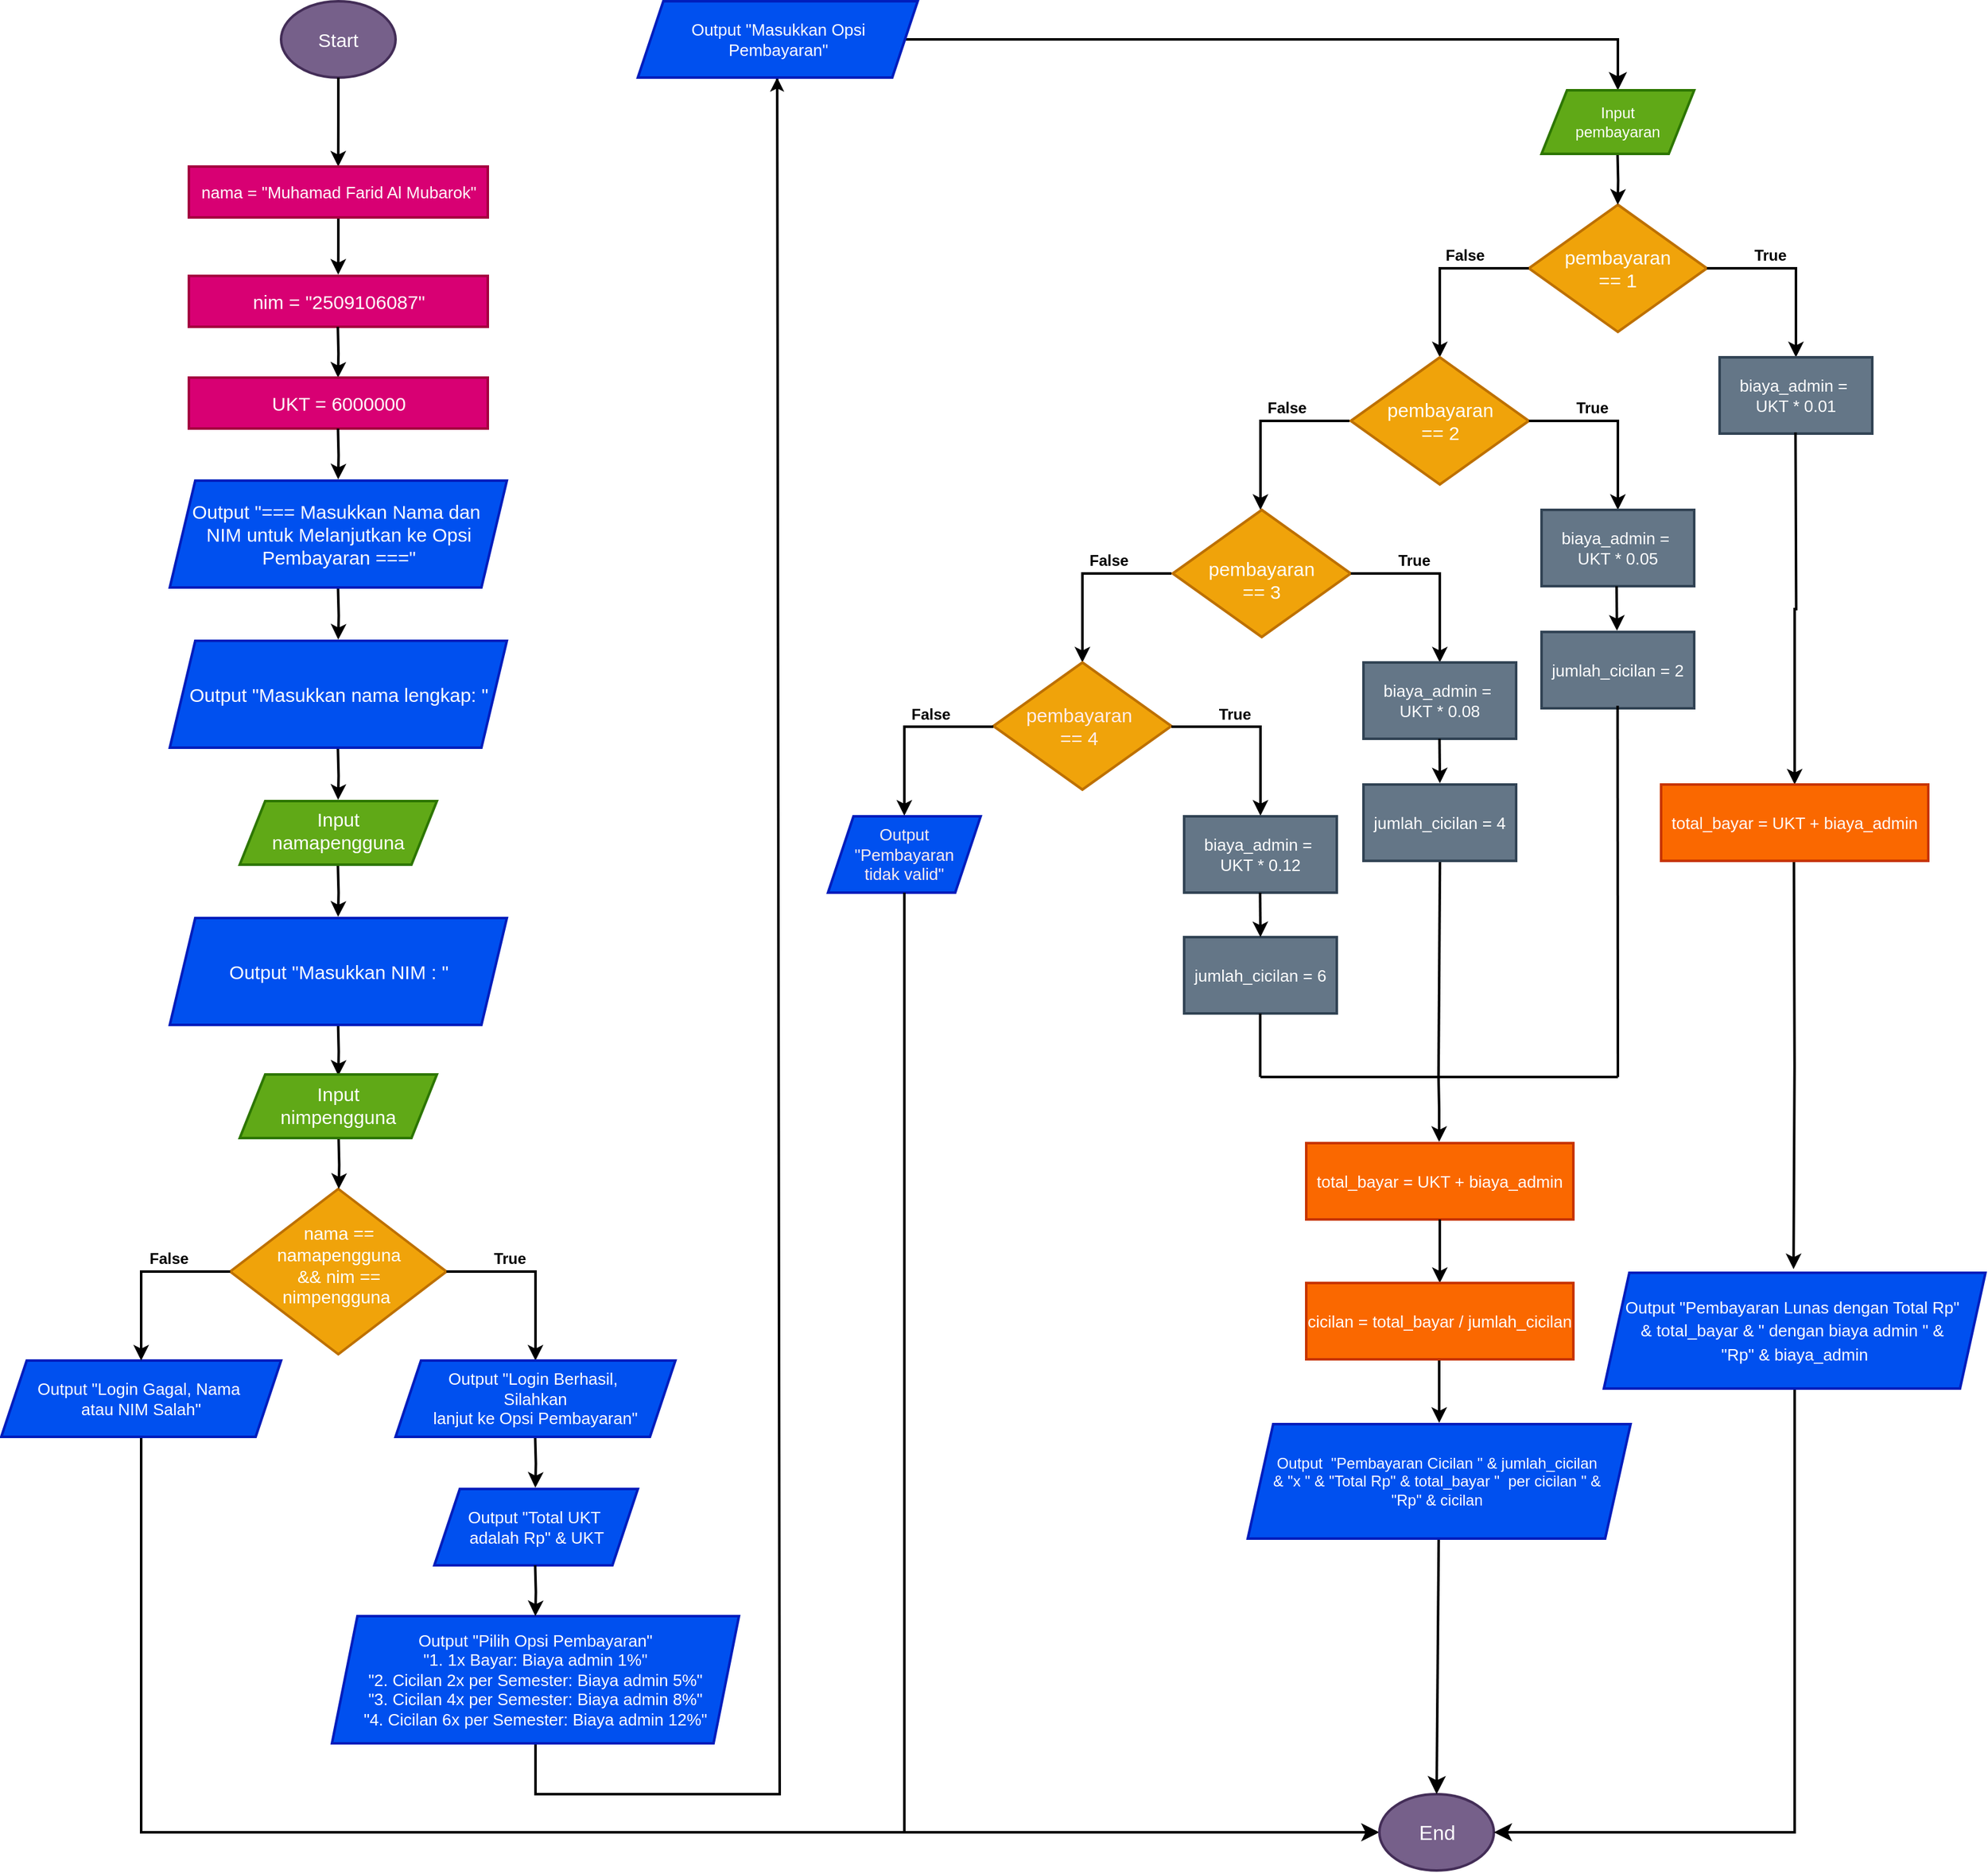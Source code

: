 <mxfile version="28.2.5" pages="2">
  <diagram name="Page-1" id="Ca5fE8_QbUdqb10VUNZf">
    <mxGraphModel grid="1" page="0" gridSize="10" guides="1" tooltips="1" connect="1" arrows="1" fold="1" pageScale="1" pageWidth="827" pageHeight="1169" background="none" math="0" shadow="0" adaptiveColors="none">
      <root>
        <mxCell id="0" />
        <mxCell id="1" parent="0" />
        <mxCell id="OBfs_CffEWqeZfZ4Vav5-57" style="edgeStyle=orthogonalEdgeStyle;rounded=0;orthogonalLoop=1;jettySize=auto;html=1;exitX=0.5;exitY=1;exitDx=0;exitDy=0;entryX=0.5;entryY=0;entryDx=0;entryDy=0;labelBackgroundColor=none;fontColor=default;strokeWidth=2;" edge="1" parent="1" source="OBfs_CffEWqeZfZ4Vav5-55">
          <mxGeometry relative="1" as="geometry">
            <mxPoint x="254.93" y="225" as="targetPoint" />
            <mxPoint x="254.76" y="185" as="sourcePoint" />
          </mxGeometry>
        </mxCell>
        <mxCell id="jKE_GK5_7GaiyFgLvRkx-19" style="edgeStyle=orthogonalEdgeStyle;rounded=0;orthogonalLoop=1;jettySize=auto;html=1;entryX=0.5;entryY=0;entryDx=0;entryDy=0;labelBackgroundColor=none;fontColor=default;exitX=0.5;exitY=1;exitDx=0;exitDy=0;strokeWidth=2;" edge="1" parent="1">
          <mxGeometry relative="1" as="geometry">
            <mxPoint x="1120.52" y="1128" as="targetPoint" />
            <mxPoint x="1120.52" y="1078" as="sourcePoint" />
          </mxGeometry>
        </mxCell>
        <mxCell id="jKE_GK5_7GaiyFgLvRkx-11" value="" style="endArrow=none;html=1;rounded=0;fontSize=12;startSize=8;endSize=8;curved=1;strokeWidth=2;entryX=0.501;entryY=1.01;entryDx=0;entryDy=0;entryPerimeter=0;" edge="1" parent="1" target="OBfs_CffEWqeZfZ4Vav5-83">
          <mxGeometry width="50" height="50" relative="1" as="geometry">
            <mxPoint x="1120" y="855" as="sourcePoint" />
            <mxPoint x="1121.78" y="682" as="targetPoint" />
          </mxGeometry>
        </mxCell>
        <mxCell id="_C4tM7qfE1jUCSNynVhO-1" value="&lt;font style=&quot;font-size: 15px;&quot;&gt;Start&lt;/font&gt;" style="ellipse;whiteSpace=wrap;html=1;labelBackgroundColor=none;fillColor=#76608a;fontColor=#ffffff;strokeColor=#432D57;strokeWidth=2;" vertex="1" parent="1">
          <mxGeometry x="210" y="10" width="90" height="60" as="geometry" />
        </mxCell>
        <mxCell id="_C4tM7qfE1jUCSNynVhO-4" value="&lt;span style=&quot;font-size: 15px;&quot;&gt;Output &quot;=== Masukkan Nama dan&amp;nbsp;&lt;/span&gt;&lt;div&gt;&lt;span style=&quot;font-size: 15px;&quot;&gt;NIM untuk Melanjutkan ke Opsi Pembayaran ===&quot;&lt;/span&gt;&lt;/div&gt;" style="shape=parallelogram;perimeter=parallelogramPerimeter;whiteSpace=wrap;html=1;fixedSize=1;labelBackgroundColor=none;fillColor=#0050ef;strokeColor=#001DBC;fontColor=#ffffff;strokeWidth=2;" vertex="1" parent="1">
          <mxGeometry x="122.5" y="387" width="265" height="84" as="geometry" />
        </mxCell>
        <mxCell id="cuy5_pnq8h-Tfg6UcDRQ-4" style="edgeStyle=orthogonalEdgeStyle;rounded=0;orthogonalLoop=1;jettySize=auto;html=1;exitX=0.5;exitY=1;exitDx=0;exitDy=0;entryX=0.5;entryY=0;entryDx=0;entryDy=0;labelBackgroundColor=none;fontColor=default;strokeWidth=2;" edge="1" parent="1">
          <mxGeometry relative="1" as="geometry">
            <mxPoint x="254.85" y="638" as="targetPoint" />
            <mxPoint x="254.68" y="598" as="sourcePoint" />
          </mxGeometry>
        </mxCell>
        <mxCell id="cuy5_pnq8h-Tfg6UcDRQ-7" value="" style="rhombus;whiteSpace=wrap;html=1;labelBackgroundColor=none;fillColor=#f0a30a;fontColor=#000000;strokeColor=#BD7000;strokeWidth=2;" vertex="1" parent="1">
          <mxGeometry x="170" y="944" width="170" height="130" as="geometry" />
        </mxCell>
        <mxCell id="cuy5_pnq8h-Tfg6UcDRQ-12" style="edgeStyle=orthogonalEdgeStyle;rounded=0;orthogonalLoop=1;jettySize=auto;html=1;exitX=0.5;exitY=1;exitDx=0;exitDy=0;entryX=0.5;entryY=0;entryDx=0;entryDy=0;labelBackgroundColor=none;fontColor=default;strokeWidth=2;" edge="1" parent="1">
          <mxGeometry relative="1" as="geometry">
            <mxPoint x="254.85" y="730" as="targetPoint" />
            <mxPoint x="254.68" y="690" as="sourcePoint" />
          </mxGeometry>
        </mxCell>
        <mxCell id="OBfs_CffEWqeZfZ4Vav5-70" style="edgeStyle=none;curved=0;rounded=0;orthogonalLoop=1;jettySize=auto;html=1;fontSize=12;startSize=8;endSize=8;strokeWidth=2;entryX=0;entryY=0.5;entryDx=0;entryDy=0;exitX=0.5;exitY=1;exitDx=0;exitDy=0;" edge="1" parent="1" source="cuy5_pnq8h-Tfg6UcDRQ-15" target="OBfs_CffEWqeZfZ4Vav5-11">
          <mxGeometry relative="1" as="geometry">
            <mxPoint x="1074.5" y="1688" as="targetPoint" />
            <Array as="points">
              <mxPoint x="100" y="1450" />
            </Array>
            <mxPoint x="100" y="1169" as="sourcePoint" />
          </mxGeometry>
        </mxCell>
        <mxCell id="cuy5_pnq8h-Tfg6UcDRQ-15" value="&lt;span style=&quot;font-size: 13px;&quot;&gt;Output &quot;Login Gagal, Nama&lt;/span&gt;&lt;span style=&quot;color: light-dark(rgb(255, 255, 255), rgb(18, 18, 18)); background-color: transparent; font-size: 13px;&quot;&gt;&amp;nbsp;&lt;/span&gt;&lt;div&gt;&lt;span style=&quot;background-color: transparent; color: light-dark(rgb(255, 255, 255), rgb(18, 18, 18)); font-size: 13px;&quot;&gt;atau&amp;nbsp;&lt;/span&gt;&lt;span style=&quot;background-color: transparent; color: light-dark(rgb(255, 255, 255), rgb(18, 18, 18)); font-size: 13px;&quot;&gt;NIM Salah&quot;&lt;/span&gt;&lt;/div&gt;" style="shape=parallelogram;perimeter=parallelogramPerimeter;whiteSpace=wrap;html=1;fixedSize=1;labelBackgroundColor=none;fillColor=#0050ef;fontColor=#ffffff;strokeColor=#001DBC;strokeWidth=2;" vertex="1" parent="1">
          <mxGeometry x="-10" y="1079" width="220" height="60" as="geometry" />
        </mxCell>
        <mxCell id="cuy5_pnq8h-Tfg6UcDRQ-17" value="&lt;font style=&quot;font-size: 13px; color: rgb(255, 255, 255);&quot;&gt;Output &quot;Login Berhasil&quot;&lt;/font&gt;" style="text;html=1;align=center;verticalAlign=middle;whiteSpace=wrap;rounded=0;labelBackgroundColor=none;strokeWidth=2;" vertex="1" parent="1">
          <mxGeometry x="360" y="1099" width="100" height="20" as="geometry" />
        </mxCell>
        <mxCell id="cuy5_pnq8h-Tfg6UcDRQ-22" style="edgeStyle=orthogonalEdgeStyle;rounded=0;orthogonalLoop=1;jettySize=auto;html=1;exitX=0.5;exitY=1;exitDx=0;exitDy=0;entryX=0.5;entryY=0;entryDx=0;entryDy=0;labelBackgroundColor=none;fontColor=default;strokeWidth=2;" edge="1" parent="1" target="cuy5_pnq8h-Tfg6UcDRQ-15">
          <mxGeometry relative="1" as="geometry">
            <mxPoint x="140.31" y="1069" as="targetPoint" />
            <mxPoint x="170.0" y="1009" as="sourcePoint" />
            <Array as="points">
              <mxPoint x="100" y="1009" />
            </Array>
          </mxGeometry>
        </mxCell>
        <mxCell id="cuy5_pnq8h-Tfg6UcDRQ-29" value="&lt;b&gt;False&lt;/b&gt;" style="text;html=1;align=center;verticalAlign=middle;whiteSpace=wrap;rounded=0;labelBackgroundColor=none;strokeWidth=2;" vertex="1" parent="1">
          <mxGeometry x="72" y="984" width="100" height="30" as="geometry" />
        </mxCell>
        <mxCell id="Ykqgt5wwsBkUKlZJBHcy-1" style="edgeStyle=orthogonalEdgeStyle;rounded=0;orthogonalLoop=1;jettySize=auto;html=1;exitX=0.5;exitY=1;exitDx=0;exitDy=0;entryX=0.5;entryY=0;entryDx=0;entryDy=0;labelBackgroundColor=none;fontColor=default;strokeWidth=2;" edge="1" parent="1">
          <mxGeometry relative="1" as="geometry">
            <mxPoint x="409.92" y="1179" as="targetPoint" />
            <mxPoint x="409.75" y="1139" as="sourcePoint" />
          </mxGeometry>
        </mxCell>
        <mxCell id="OBfs_CffEWqeZfZ4Vav5-75" value="" style="edgeStyle=none;curved=0;rounded=0;orthogonalLoop=1;jettySize=auto;html=1;fontSize=12;startSize=8;endSize=8;strokeWidth=2;exitX=0.5;exitY=1;exitDx=0;exitDy=0;entryX=0.5;entryY=0;entryDx=0;entryDy=0;" edge="1" parent="1" target="z-OrUKdbvdK4zeA6Fo0b-65">
          <mxGeometry x="-0.004" y="-29" relative="1" as="geometry">
            <mxPoint x="1350" y="-40" as="targetPoint" />
            <Array as="points">
              <mxPoint x="410" y="1420" />
              <mxPoint x="602" y="1420" />
              <mxPoint x="600" y="40" />
              <mxPoint x="1261" y="40" />
            </Array>
            <mxPoint x="410" y="1380.0" as="sourcePoint" />
            <mxPoint as="offset" />
          </mxGeometry>
        </mxCell>
        <mxCell id="Ykqgt5wwsBkUKlZJBHcy-2" value="&lt;font style=&quot;font-size: 13px; color: rgb(255, 255, 255);&quot;&gt;Output &quot;Pilih Opsi Pembayaran&lt;span style=&quot;background-color: transparent;&quot;&gt;&quot;&lt;/span&gt;&lt;/font&gt;&lt;div style=&quot;color: rgb(0, 0, 0);&quot;&gt;&lt;span style=&quot;background-color: transparent;&quot;&gt;&lt;font style=&quot;font-size: 13px; color: rgb(255, 255, 255);&quot;&gt;&lt;div&gt;&quot;1. 1x Bayar: Biaya admin 1%&quot;&lt;/div&gt;&lt;div&gt;&quot;2. Cicilan 2x per Semester: Biaya admin 5%&quot;&lt;br&gt;&quot;3. Cicilan 4x per Semester: Biaya admin 8%&quot;&lt;/div&gt;&lt;div&gt;&quot;4. Cicilan 6x per Semester: Biaya admin 12%&quot;&lt;/div&gt;&lt;/font&gt;&lt;/span&gt;&lt;/div&gt;" style="shape=parallelogram;perimeter=parallelogramPerimeter;whiteSpace=wrap;html=1;fixedSize=1;labelBackgroundColor=none;fillColor=#0050ef;fontColor=#ffffff;strokeColor=#001DBC;strokeWidth=2;" vertex="1" parent="1">
          <mxGeometry x="250" y="1280" width="320" height="100" as="geometry" />
        </mxCell>
        <mxCell id="Ykqgt5wwsBkUKlZJBHcy-25" value="" style="rhombus;whiteSpace=wrap;html=1;labelBackgroundColor=none;fillColor=#f0a30a;fontColor=#000000;strokeColor=#BD7000;strokeWidth=2;" vertex="1" parent="1">
          <mxGeometry x="1191" y="170" width="140" height="100" as="geometry" />
        </mxCell>
        <mxCell id="Ykqgt5wwsBkUKlZJBHcy-26" value="&lt;span style=&quot;font-size: 15px;&quot;&gt;&lt;font style=&quot;color: rgb(255, 255, 255);&quot;&gt;pembayaran == 1&lt;/font&gt;&lt;/span&gt;" style="text;html=1;align=center;verticalAlign=middle;whiteSpace=wrap;rounded=0;labelBackgroundColor=none;strokeWidth=2;" vertex="1" parent="1">
          <mxGeometry x="1216" y="215" width="90" height="10" as="geometry" />
        </mxCell>
        <mxCell id="Ykqgt5wwsBkUKlZJBHcy-28" style="edgeStyle=orthogonalEdgeStyle;rounded=0;orthogonalLoop=1;jettySize=auto;html=1;entryX=0.5;entryY=0;entryDx=0;entryDy=0;exitX=1;exitY=0.5;exitDx=0;exitDy=0;labelBackgroundColor=none;fontColor=default;strokeWidth=2;" edge="1" parent="1">
          <mxGeometry relative="1" as="geometry">
            <mxPoint x="1401" y="290" as="targetPoint" />
            <mxPoint x="1331" y="220" as="sourcePoint" />
            <Array as="points">
              <mxPoint x="1401" y="220" />
            </Array>
          </mxGeometry>
        </mxCell>
        <mxCell id="Ykqgt5wwsBkUKlZJBHcy-30" value="&lt;font style=&quot;font-size: 13px;&quot;&gt;biaya_admin =&amp;nbsp;&lt;/font&gt;&lt;div&gt;&lt;font style=&quot;font-size: 13px;&quot;&gt;UKT * 0.01&lt;/font&gt;&lt;/div&gt;" style="rounded=0;whiteSpace=wrap;html=1;labelBackgroundColor=none;fillColor=#647687;fontColor=#ffffff;strokeColor=#314354;strokeWidth=2;" vertex="1" parent="1">
          <mxGeometry x="1341" y="290" width="120" height="60" as="geometry" />
        </mxCell>
        <mxCell id="Ykqgt5wwsBkUKlZJBHcy-31" style="edgeStyle=orthogonalEdgeStyle;rounded=0;orthogonalLoop=1;jettySize=auto;html=1;exitX=0.5;exitY=1;exitDx=0;exitDy=0;entryX=0.5;entryY=0;entryDx=0;entryDy=0;labelBackgroundColor=none;fontColor=default;strokeWidth=2;" edge="1" parent="1">
          <mxGeometry relative="1" as="geometry">
            <mxPoint x="1121" y="290" as="targetPoint" />
            <mxPoint x="1191.0" y="220" as="sourcePoint" />
            <Array as="points">
              <mxPoint x="1121" y="220" />
            </Array>
          </mxGeometry>
        </mxCell>
        <mxCell id="Ykqgt5wwsBkUKlZJBHcy-33" value="" style="rhombus;whiteSpace=wrap;html=1;labelBackgroundColor=none;fillColor=#f0a30a;fontColor=#000000;strokeColor=#BD7000;strokeWidth=2;" vertex="1" parent="1">
          <mxGeometry x="1051" y="290" width="140" height="100" as="geometry" />
        </mxCell>
        <mxCell id="Ykqgt5wwsBkUKlZJBHcy-34" value="&lt;b&gt;True&lt;/b&gt;" style="text;html=1;align=center;verticalAlign=middle;whiteSpace=wrap;rounded=0;labelBackgroundColor=none;strokeWidth=2;" vertex="1" parent="1">
          <mxGeometry x="1331" y="195" width="100" height="30" as="geometry" />
        </mxCell>
        <mxCell id="Ykqgt5wwsBkUKlZJBHcy-35" value="&lt;b&gt;False&lt;/b&gt;" style="text;html=1;align=center;verticalAlign=middle;whiteSpace=wrap;rounded=0;labelBackgroundColor=none;strokeWidth=2;" vertex="1" parent="1">
          <mxGeometry x="1091" y="195" width="100" height="30" as="geometry" />
        </mxCell>
        <mxCell id="Ykqgt5wwsBkUKlZJBHcy-36" value="&lt;span style=&quot;font-size: 15px;&quot;&gt;&lt;font style=&quot;color: rgb(255, 255, 255);&quot;&gt;pembayaran == 2&lt;/font&gt;&lt;/span&gt;" style="text;html=1;align=center;verticalAlign=middle;whiteSpace=wrap;rounded=0;labelBackgroundColor=none;strokeWidth=2;" vertex="1" parent="1">
          <mxGeometry x="1073.5" y="335" width="95" height="10" as="geometry" />
        </mxCell>
        <mxCell id="Ykqgt5wwsBkUKlZJBHcy-37" style="edgeStyle=orthogonalEdgeStyle;rounded=0;orthogonalLoop=1;jettySize=auto;html=1;entryX=0.5;entryY=0;entryDx=0;entryDy=0;exitX=1;exitY=0.5;exitDx=0;exitDy=0;labelBackgroundColor=none;fontColor=default;strokeWidth=2;" edge="1" parent="1">
          <mxGeometry relative="1" as="geometry">
            <mxPoint x="1261" y="410" as="targetPoint" />
            <mxPoint x="1191" y="340" as="sourcePoint" />
            <Array as="points">
              <mxPoint x="1261" y="340" />
            </Array>
          </mxGeometry>
        </mxCell>
        <mxCell id="Ykqgt5wwsBkUKlZJBHcy-38" style="edgeStyle=orthogonalEdgeStyle;rounded=0;orthogonalLoop=1;jettySize=auto;html=1;exitX=0.5;exitY=1;exitDx=0;exitDy=0;entryX=0.5;entryY=0;entryDx=0;entryDy=0;labelBackgroundColor=none;fontColor=default;strokeWidth=2;" edge="1" parent="1">
          <mxGeometry relative="1" as="geometry">
            <mxPoint x="980" y="410" as="targetPoint" />
            <mxPoint x="1050.0" y="340" as="sourcePoint" />
            <Array as="points">
              <mxPoint x="980" y="340" />
            </Array>
          </mxGeometry>
        </mxCell>
        <mxCell id="Ykqgt5wwsBkUKlZJBHcy-39" value="&lt;b&gt;False&lt;/b&gt;" style="text;html=1;align=center;verticalAlign=middle;whiteSpace=wrap;rounded=0;labelBackgroundColor=none;strokeWidth=2;" vertex="1" parent="1">
          <mxGeometry x="951" y="315" width="100" height="30" as="geometry" />
        </mxCell>
        <mxCell id="Ykqgt5wwsBkUKlZJBHcy-40" value="&lt;b&gt;True&lt;/b&gt;" style="text;html=1;align=center;verticalAlign=middle;whiteSpace=wrap;rounded=0;labelBackgroundColor=none;strokeWidth=2;" vertex="1" parent="1">
          <mxGeometry x="1191" y="315" width="100" height="30" as="geometry" />
        </mxCell>
        <mxCell id="Ykqgt5wwsBkUKlZJBHcy-41" value="&lt;font style=&quot;font-size: 13px;&quot;&gt;biaya_admin =&amp;nbsp;&lt;/font&gt;&lt;div&gt;&lt;font style=&quot;font-size: 13px;&quot;&gt;UKT * 0.05&lt;/font&gt;&lt;/div&gt;" style="rounded=0;whiteSpace=wrap;html=1;labelBackgroundColor=none;fillColor=#647687;fontColor=#ffffff;strokeColor=#314354;strokeWidth=2;" vertex="1" parent="1">
          <mxGeometry x="1201" y="410" width="120" height="60" as="geometry" />
        </mxCell>
        <mxCell id="Ykqgt5wwsBkUKlZJBHcy-42" value="" style="rhombus;whiteSpace=wrap;html=1;labelBackgroundColor=none;fillColor=#f0a30a;fontColor=#000000;strokeColor=#BD7000;strokeWidth=2;" vertex="1" parent="1">
          <mxGeometry x="911" y="410" width="140" height="100" as="geometry" />
        </mxCell>
        <mxCell id="Ykqgt5wwsBkUKlZJBHcy-43" value="&lt;font style=&quot;font-size: 15px; color: light-dark(rgb(255, 255, 255), rgb(255, 255, 255));&quot;&gt;pembayaran == 3&lt;/font&gt;" style="text;html=1;align=center;verticalAlign=middle;whiteSpace=wrap;rounded=0;labelBackgroundColor=none;strokeWidth=2;" vertex="1" parent="1">
          <mxGeometry x="936.25" y="460" width="89.5" height="10" as="geometry" />
        </mxCell>
        <mxCell id="Ykqgt5wwsBkUKlZJBHcy-732" style="edgeStyle=orthogonalEdgeStyle;rounded=0;orthogonalLoop=1;jettySize=auto;html=1;entryX=0.5;entryY=0;entryDx=0;entryDy=0;exitX=1;exitY=0.5;exitDx=0;exitDy=0;labelBackgroundColor=none;fontColor=default;strokeWidth=2;" edge="1" parent="1">
          <mxGeometry relative="1" as="geometry">
            <mxPoint x="1121" y="530" as="targetPoint" />
            <mxPoint x="1051" y="460" as="sourcePoint" />
            <Array as="points">
              <mxPoint x="1121" y="460" />
            </Array>
          </mxGeometry>
        </mxCell>
        <mxCell id="Ykqgt5wwsBkUKlZJBHcy-733" value="&lt;b&gt;True&lt;/b&gt;" style="text;html=1;align=center;verticalAlign=middle;whiteSpace=wrap;rounded=0;labelBackgroundColor=none;strokeWidth=2;" vertex="1" parent="1">
          <mxGeometry x="1051" y="435" width="100" height="30" as="geometry" />
        </mxCell>
        <mxCell id="Ykqgt5wwsBkUKlZJBHcy-734" style="edgeStyle=orthogonalEdgeStyle;rounded=0;orthogonalLoop=1;jettySize=auto;html=1;exitX=0.5;exitY=1;exitDx=0;exitDy=0;entryX=0.5;entryY=0;entryDx=0;entryDy=0;labelBackgroundColor=none;fontColor=default;strokeWidth=2;" edge="1" parent="1">
          <mxGeometry relative="1" as="geometry">
            <mxPoint x="840" y="530" as="targetPoint" />
            <mxPoint x="910.0" y="460" as="sourcePoint" />
            <Array as="points">
              <mxPoint x="840" y="460" />
            </Array>
          </mxGeometry>
        </mxCell>
        <mxCell id="Ykqgt5wwsBkUKlZJBHcy-735" value="&lt;b&gt;False&lt;/b&gt;" style="text;html=1;align=center;verticalAlign=middle;whiteSpace=wrap;rounded=0;labelBackgroundColor=none;strokeWidth=2;" vertex="1" parent="1">
          <mxGeometry x="811" y="435" width="100" height="30" as="geometry" />
        </mxCell>
        <mxCell id="Ykqgt5wwsBkUKlZJBHcy-736" value="&lt;font style=&quot;font-size: 13px;&quot;&gt;biaya_admin =&amp;nbsp;&lt;/font&gt;&lt;div&gt;&lt;font style=&quot;font-size: 13px;&quot;&gt;UKT * 0.08&lt;/font&gt;&lt;/div&gt;" style="rounded=0;whiteSpace=wrap;html=1;labelBackgroundColor=none;fillColor=#647687;fontColor=#ffffff;strokeColor=#314354;strokeWidth=2;" vertex="1" parent="1">
          <mxGeometry x="1061" y="530" width="120" height="60" as="geometry" />
        </mxCell>
        <mxCell id="Ykqgt5wwsBkUKlZJBHcy-739" style="edgeStyle=orthogonalEdgeStyle;rounded=0;orthogonalLoop=1;jettySize=auto;html=1;exitX=0.5;exitY=1;exitDx=0;exitDy=0;entryX=0.5;entryY=0;entryDx=0;entryDy=0;labelBackgroundColor=none;fontColor=default;strokeWidth=2;" edge="1" parent="1">
          <mxGeometry relative="1" as="geometry">
            <mxPoint x="1260.91" y="170" as="targetPoint" />
            <mxPoint x="1260.74" y="130" as="sourcePoint" />
          </mxGeometry>
        </mxCell>
        <mxCell id="Ykqgt5wwsBkUKlZJBHcy-748" value="" style="rhombus;whiteSpace=wrap;html=1;labelBackgroundColor=none;fillColor=#f0a30a;fontColor=#000000;strokeColor=#BD7000;strokeWidth=2;" vertex="1" parent="1">
          <mxGeometry x="770" y="530" width="140" height="100" as="geometry" />
        </mxCell>
        <mxCell id="Ykqgt5wwsBkUKlZJBHcy-749" value="&lt;span style=&quot;font-size: 15px;&quot;&gt;&lt;font style=&quot;color: rgb(255, 237, 237);&quot;&gt;pembayaran == 4&lt;/font&gt;&lt;/span&gt;" style="text;html=1;align=center;verticalAlign=middle;whiteSpace=wrap;rounded=0;labelBackgroundColor=none;strokeWidth=2;" vertex="1" parent="1">
          <mxGeometry x="795" y="575" width="85" height="10" as="geometry" />
        </mxCell>
        <mxCell id="Ykqgt5wwsBkUKlZJBHcy-751" style="edgeStyle=orthogonalEdgeStyle;rounded=0;orthogonalLoop=1;jettySize=auto;html=1;entryX=0.5;entryY=0;entryDx=0;entryDy=0;exitX=1;exitY=0.5;exitDx=0;exitDy=0;labelBackgroundColor=none;fontColor=default;strokeWidth=2;" edge="1" parent="1">
          <mxGeometry relative="1" as="geometry">
            <mxPoint x="980" y="650.5" as="targetPoint" />
            <mxPoint x="910" y="580.5" as="sourcePoint" />
            <Array as="points">
              <mxPoint x="980" y="580.5" />
            </Array>
          </mxGeometry>
        </mxCell>
        <mxCell id="Ykqgt5wwsBkUKlZJBHcy-752" value="&lt;b&gt;True&lt;/b&gt;" style="text;html=1;align=center;verticalAlign=middle;whiteSpace=wrap;rounded=0;labelBackgroundColor=none;strokeWidth=2;" vertex="1" parent="1">
          <mxGeometry x="910" y="555.5" width="100" height="30" as="geometry" />
        </mxCell>
        <mxCell id="Ykqgt5wwsBkUKlZJBHcy-755" value="&lt;b&gt;False&lt;/b&gt;" style="text;html=1;align=center;verticalAlign=middle;whiteSpace=wrap;rounded=0;labelBackgroundColor=none;strokeWidth=2;" vertex="1" parent="1">
          <mxGeometry x="671" y="555.5" width="100" height="30" as="geometry" />
        </mxCell>
        <mxCell id="Ykqgt5wwsBkUKlZJBHcy-756" style="edgeStyle=orthogonalEdgeStyle;rounded=0;orthogonalLoop=1;jettySize=auto;html=1;exitX=0.5;exitY=1;exitDx=0;exitDy=0;entryX=0.5;entryY=0;entryDx=0;entryDy=0;labelBackgroundColor=none;fontColor=default;strokeWidth=2;" edge="1" parent="1">
          <mxGeometry relative="1" as="geometry">
            <mxPoint x="700" y="650.5" as="targetPoint" />
            <mxPoint x="770.0" y="580.5" as="sourcePoint" />
            <Array as="points">
              <mxPoint x="700" y="580.5" />
            </Array>
          </mxGeometry>
        </mxCell>
        <mxCell id="z-OrUKdbvdK4zeA6Fo0b-1" value="&lt;font style=&quot;font-size: 13px;&quot;&gt;biaya_admin =&amp;nbsp;&lt;/font&gt;&lt;div&gt;&lt;font style=&quot;font-size: 13px;&quot;&gt;UKT * 0.12&lt;/font&gt;&lt;/div&gt;" style="rounded=0;whiteSpace=wrap;html=1;labelBackgroundColor=none;fillColor=#647687;fontColor=#ffffff;strokeColor=#314354;strokeWidth=2;" vertex="1" parent="1">
          <mxGeometry x="920" y="651" width="120" height="60" as="geometry" />
        </mxCell>
        <mxCell id="z-OrUKdbvdK4zeA6Fo0b-2" value="" style="shape=parallelogram;perimeter=parallelogramPerimeter;whiteSpace=wrap;html=1;fixedSize=1;labelBackgroundColor=none;fillColor=#0050ef;fontColor=#ffffff;strokeColor=#001DBC;strokeWidth=2;" vertex="1" parent="1">
          <mxGeometry x="640" y="651" width="120" height="60" as="geometry" />
        </mxCell>
        <mxCell id="z-OrUKdbvdK4zeA6Fo0b-3" value="&lt;font style=&quot;font-size: 13px; color: rgb(255, 237, 237);&quot;&gt;Output &quot;Pembayaran tidak valid&quot;&lt;/font&gt;" style="text;html=1;align=center;verticalAlign=middle;whiteSpace=wrap;rounded=0;labelBackgroundColor=none;strokeWidth=2;" vertex="1" parent="1">
          <mxGeometry x="650" y="671" width="100" height="20" as="geometry" />
        </mxCell>
        <mxCell id="z-OrUKdbvdK4zeA6Fo0b-9" value="&lt;span style=&quot;color: rgb(255, 255, 255); font-size: 13px;&quot;&gt;total_bayar = UKT + biaya_admin&lt;/span&gt;" style="rounded=0;whiteSpace=wrap;html=1;labelBackgroundColor=none;fillColor=#fa6800;strokeColor=#C73500;fontColor=#000000;strokeWidth=2;" vertex="1" parent="1">
          <mxGeometry x="1016" y="908" width="210" height="60" as="geometry" />
        </mxCell>
        <mxCell id="z-OrUKdbvdK4zeA6Fo0b-65" value="" style="shape=parallelogram;perimeter=parallelogramPerimeter;whiteSpace=wrap;html=1;fixedSize=1;labelBackgroundColor=none;fillColor=#60a917;fontColor=#ffffff;strokeColor=#2D7600;strokeWidth=2;" vertex="1" parent="1">
          <mxGeometry x="1201" y="80" width="120" height="50" as="geometry" />
        </mxCell>
        <mxCell id="z-OrUKdbvdK4zeA6Fo0b-66" value="&lt;font style=&quot;color: rgb(255, 255, 255);&quot;&gt;Input pembayaran&lt;/font&gt;" style="text;html=1;align=center;verticalAlign=middle;whiteSpace=wrap;rounded=0;labelBackgroundColor=none;strokeWidth=2;" vertex="1" parent="1">
          <mxGeometry x="1231" y="90" width="60" height="30" as="geometry" />
        </mxCell>
        <mxCell id="e55sb08nnuCrITi5mQWB-2" value="" style="shape=parallelogram;perimeter=parallelogramPerimeter;whiteSpace=wrap;html=1;fixedSize=1;labelBackgroundColor=none;fillColor=#60a917;fontColor=#ffffff;strokeColor=#2D7600;strokeWidth=2;" vertex="1" parent="1">
          <mxGeometry x="177.5" y="639" width="155" height="50" as="geometry" />
        </mxCell>
        <mxCell id="e55sb08nnuCrITi5mQWB-3" value="&lt;font style=&quot;font-size: 15px; color: rgb(255, 255, 255);&quot;&gt;Input namapengguna&lt;/font&gt;" style="text;html=1;align=center;verticalAlign=middle;whiteSpace=wrap;rounded=0;labelBackgroundColor=none;strokeWidth=2;" vertex="1" parent="1">
          <mxGeometry x="220" y="647" width="70" height="30" as="geometry" />
        </mxCell>
        <mxCell id="e55sb08nnuCrITi5mQWB-7" value="&lt;font style=&quot;font-size: 15px; color: light-dark(rgb(255, 255, 255), rgb(255, 255, 255));&quot;&gt;Input nimbenar&lt;/font&gt;" style="text;html=1;align=center;verticalAlign=middle;whiteSpace=wrap;rounded=0;labelBackgroundColor=none;strokeWidth=2;" vertex="1" parent="1">
          <mxGeometry x="220" y="864.0" width="70" height="30" as="geometry" />
        </mxCell>
        <mxCell id="e55sb08nnuCrITi5mQWB-10" style="edgeStyle=orthogonalEdgeStyle;rounded=0;orthogonalLoop=1;jettySize=auto;html=1;exitX=0.5;exitY=1;exitDx=0;exitDy=0;entryX=0.5;entryY=0;entryDx=0;entryDy=0;labelBackgroundColor=none;fontColor=default;strokeWidth=2;" edge="1" parent="1">
          <mxGeometry relative="1" as="geometry">
            <mxPoint x="255.0" y="855.0" as="targetPoint" />
            <mxPoint x="254.83" y="815" as="sourcePoint" />
          </mxGeometry>
        </mxCell>
        <mxCell id="e55sb08nnuCrITi5mQWB-15" style="edgeStyle=orthogonalEdgeStyle;rounded=0;orthogonalLoop=1;jettySize=auto;html=1;exitX=0.5;exitY=1;exitDx=0;exitDy=0;entryX=0.5;entryY=0;entryDx=0;entryDy=0;labelBackgroundColor=none;fontColor=default;strokeWidth=2;" edge="1" parent="1">
          <mxGeometry relative="1" as="geometry">
            <mxPoint x="255.37" y="944" as="targetPoint" />
            <mxPoint x="255.2" y="904.0" as="sourcePoint" />
          </mxGeometry>
        </mxCell>
        <mxCell id="e55sb08nnuCrITi5mQWB-16" value="&lt;font style=&quot;color: rgb(255, 255, 255); font-size: 14px;&quot;&gt;nama == namapengguna &amp;amp;&amp;amp; nim == nimpengguna&amp;nbsp;&lt;/font&gt;" style="text;html=1;align=center;verticalAlign=middle;whiteSpace=wrap;rounded=0;labelBackgroundColor=none;strokeWidth=2;" vertex="1" parent="1">
          <mxGeometry x="197.5" y="989" width="115" height="30" as="geometry" />
        </mxCell>
        <mxCell id="e55sb08nnuCrITi5mQWB-36" style="edgeStyle=orthogonalEdgeStyle;rounded=0;orthogonalLoop=1;jettySize=auto;html=1;entryX=0.5;entryY=0;entryDx=0;entryDy=0;exitX=1;exitY=0.5;exitDx=0;exitDy=0;labelBackgroundColor=none;fontColor=default;strokeWidth=2;" edge="1" parent="1">
          <mxGeometry relative="1" as="geometry">
            <mxPoint x="410" y="1079" as="targetPoint" />
            <mxPoint x="340" y="1009" as="sourcePoint" />
            <Array as="points">
              <mxPoint x="410" y="1009" />
            </Array>
          </mxGeometry>
        </mxCell>
        <mxCell id="OBfs_CffEWqeZfZ4Vav5-7" value="&lt;span style=&quot;font-size: 13px;&quot;&gt;Output &quot;Total UKT&amp;nbsp;&lt;/span&gt;&lt;div&gt;&lt;span style=&quot;font-size: 13px;&quot;&gt;adalah Rp&quot; &amp;amp; UKT&lt;/span&gt;&lt;/div&gt;" style="shape=parallelogram;perimeter=parallelogramPerimeter;whiteSpace=wrap;html=1;fixedSize=1;labelBackgroundColor=none;fillColor=#0050ef;fontColor=#ffffff;strokeColor=#001DBC;strokeWidth=2;" vertex="1" parent="1">
          <mxGeometry x="330.5" y="1180" width="160" height="60" as="geometry" />
        </mxCell>
        <mxCell id="OBfs_CffEWqeZfZ4Vav5-11" value="&lt;font style=&quot;font-size: 16px;&quot;&gt;End&lt;/font&gt;" style="ellipse;whiteSpace=wrap;html=1;labelBackgroundColor=none;fillColor=#76608a;fontColor=#ffffff;strokeColor=#432D57;strokeWidth=2;" vertex="1" parent="1">
          <mxGeometry x="1073.5" y="1420" width="90" height="60" as="geometry" />
        </mxCell>
        <mxCell id="OBfs_CffEWqeZfZ4Vav5-36" value="" style="endArrow=none;html=1;rounded=0;fontSize=12;fontColor=default;startSize=8;endSize=8;curved=1;labelBackgroundColor=none;strokeWidth=2;entryX=0.5;entryY=1;entryDx=0;entryDy=0;" edge="1" parent="1" target="z-OrUKdbvdK4zeA6Fo0b-2">
          <mxGeometry width="50" height="50" relative="1" as="geometry">
            <mxPoint x="700" y="1450" as="sourcePoint" />
            <mxPoint x="699.67" y="830" as="targetPoint" />
          </mxGeometry>
        </mxCell>
        <mxCell id="jKE_GK5_7GaiyFgLvRkx-24" style="edgeStyle=none;curved=0;rounded=0;orthogonalLoop=1;jettySize=auto;html=1;fontSize=12;startSize=8;endSize=8;entryX=1;entryY=0.5;entryDx=0;entryDy=0;strokeWidth=2;" edge="1" parent="1" source="OBfs_CffEWqeZfZ4Vav5-49" target="OBfs_CffEWqeZfZ4Vav5-11">
          <mxGeometry relative="1" as="geometry">
            <mxPoint x="1400" y="1400" as="targetPoint" />
            <Array as="points">
              <mxPoint x="1400" y="1450" />
            </Array>
          </mxGeometry>
        </mxCell>
        <mxCell id="OBfs_CffEWqeZfZ4Vav5-49" value="&lt;font style=&quot;text-wrap-mode: nowrap; font-size: 13px; color: rgb(255, 255, 255);&quot;&gt;Output &quot;Pembayaran Lunas dengan Total Rp&quot;&amp;nbsp;&lt;/font&gt;&lt;div style=&quot;color: rgb(0, 0, 0); font-size: 16px; text-wrap-mode: nowrap;&quot;&gt;&lt;font style=&quot;font-size: 13px; color: rgb(255, 255, 255);&quot;&gt;&amp;amp; total_bayar &amp;amp; &quot; dengan biaya admin &quot; &amp;amp;&amp;nbsp;&lt;/font&gt;&lt;/div&gt;&lt;div style=&quot;color: rgb(0, 0, 0); font-size: 16px; text-wrap-mode: nowrap;&quot;&gt;&lt;font style=&quot;font-size: 13px; color: rgb(255, 255, 255);&quot;&gt;&quot;Rp&quot; &amp;amp; biaya_admin&lt;/font&gt;&lt;/div&gt;" style="shape=parallelogram;perimeter=parallelogramPerimeter;whiteSpace=wrap;html=1;fixedSize=1;labelBackgroundColor=none;fillColor=#0050ef;fontColor=#ffffff;strokeColor=#001DBC;strokeWidth=2;" vertex="1" parent="1">
          <mxGeometry x="1250" y="1010" width="300" height="91" as="geometry" />
        </mxCell>
        <mxCell id="jKE_GK5_7GaiyFgLvRkx-23" style="edgeStyle=none;curved=1;rounded=0;orthogonalLoop=1;jettySize=auto;html=1;entryX=0.5;entryY=0;entryDx=0;entryDy=0;fontSize=12;startSize=8;endSize=8;strokeWidth=2;" edge="1" parent="1" source="OBfs_CffEWqeZfZ4Vav5-50" target="OBfs_CffEWqeZfZ4Vav5-11">
          <mxGeometry relative="1" as="geometry" />
        </mxCell>
        <mxCell id="OBfs_CffEWqeZfZ4Vav5-50" value="&lt;font&gt;Output&amp;nbsp; &quot;Pembayaran Cicilan &quot; &amp;amp; jumlah_cicilan&amp;nbsp;&lt;/font&gt;&lt;div&gt;&lt;font&gt;&amp;amp; &quot;x &quot; &amp;amp;&amp;nbsp;&lt;/font&gt;&lt;span style=&quot;background-color: transparent; color: light-dark(rgb(255, 255, 255), rgb(18, 18, 18));&quot;&gt;&quot;Total Rp&quot;&amp;nbsp;&lt;/span&gt;&lt;span style=&quot;background-color: transparent; color: light-dark(rgb(255, 255, 255), rgb(18, 18, 18));&quot;&gt;&amp;amp; total_bayar &quot;&amp;nbsp; per cicilan&lt;/span&gt;&lt;span style=&quot;background-color: transparent; color: light-dark(rgb(255, 255, 255), rgb(18, 18, 18));&quot;&gt;&amp;nbsp;&quot; &amp;amp;&amp;nbsp;&lt;/span&gt;&lt;/div&gt;&lt;div&gt;&lt;span style=&quot;background-color: transparent; color: light-dark(rgb(255, 255, 255), rgb(18, 18, 18));&quot;&gt;&quot;Rp&quot; &amp;amp; cicilan&amp;nbsp;&lt;/span&gt;&lt;/div&gt;" style="shape=parallelogram;perimeter=parallelogramPerimeter;whiteSpace=wrap;html=1;fixedSize=1;labelBackgroundColor=none;fillColor=#0050ef;fontColor=#ffffff;strokeColor=#001DBC;strokeWidth=2;" vertex="1" parent="1">
          <mxGeometry x="970" y="1129" width="301" height="90" as="geometry" />
        </mxCell>
        <mxCell id="OBfs_CffEWqeZfZ4Vav5-54" style="edgeStyle=orthogonalEdgeStyle;rounded=0;orthogonalLoop=1;jettySize=auto;html=1;exitX=0.5;exitY=1;exitDx=0;exitDy=0;entryX=0.5;entryY=0;entryDx=0;entryDy=0;labelBackgroundColor=none;fontColor=default;strokeWidth=2;" edge="1" parent="1" source="_C4tM7qfE1jUCSNynVhO-1">
          <mxGeometry relative="1" as="geometry">
            <mxPoint x="254.93" y="140" as="targetPoint" />
            <mxPoint x="254.76" y="100" as="sourcePoint" />
          </mxGeometry>
        </mxCell>
        <mxCell id="OBfs_CffEWqeZfZ4Vav5-55" value="&lt;font style=&quot;font-size: 13px;&quot;&gt;nama = &quot;Muhamad Farid Al Mubarok&quot;&lt;/font&gt;" style="rounded=0;whiteSpace=wrap;html=1;labelBackgroundColor=none;fillColor=#d80073;fontColor=#ffffff;strokeColor=#A50040;strokeWidth=2;" vertex="1" parent="1">
          <mxGeometry x="137.5" y="140" width="235" height="40" as="geometry" />
        </mxCell>
        <mxCell id="OBfs_CffEWqeZfZ4Vav5-56" value="&lt;font style=&quot;font-size: 15px;&quot;&gt;nim = &quot;2509106087&quot;&lt;/font&gt;" style="rounded=0;whiteSpace=wrap;html=1;labelBackgroundColor=none;fillColor=#d80073;fontColor=#ffffff;strokeColor=#A50040;strokeWidth=2;" vertex="1" parent="1">
          <mxGeometry x="137.5" y="226" width="235" height="40" as="geometry" />
        </mxCell>
        <mxCell id="OBfs_CffEWqeZfZ4Vav5-58" style="edgeStyle=orthogonalEdgeStyle;rounded=0;orthogonalLoop=1;jettySize=auto;html=1;exitX=0.5;exitY=1;exitDx=0;exitDy=0;entryX=0.5;entryY=0;entryDx=0;entryDy=0;labelBackgroundColor=none;fontColor=default;strokeWidth=2;" edge="1" parent="1">
          <mxGeometry relative="1" as="geometry">
            <mxPoint x="254.79" y="306" as="targetPoint" />
            <mxPoint x="254.62" y="266" as="sourcePoint" />
          </mxGeometry>
        </mxCell>
        <mxCell id="OBfs_CffEWqeZfZ4Vav5-63" style="edgeStyle=orthogonalEdgeStyle;rounded=0;orthogonalLoop=1;jettySize=auto;html=1;entryX=0.5;entryY=0;entryDx=0;entryDy=0;labelBackgroundColor=none;fontColor=default;exitX=0.5;exitY=1;exitDx=0;exitDy=0;strokeWidth=2;" edge="1" parent="1" source="z-OrUKdbvdK4zeA6Fo0b-9" target="OBfs_CffEWqeZfZ4Vav5-44">
          <mxGeometry relative="1" as="geometry">
            <mxPoint x="811.43" y="1150" as="targetPoint" />
            <mxPoint x="805" y="1124" as="sourcePoint" />
          </mxGeometry>
        </mxCell>
        <mxCell id="OBfs_CffEWqeZfZ4Vav5-76" value="&lt;b&gt;True&lt;/b&gt;" style="text;html=1;align=center;verticalAlign=middle;whiteSpace=wrap;rounded=0;labelBackgroundColor=none;strokeWidth=2;" vertex="1" parent="1">
          <mxGeometry x="340" y="984" width="100" height="30" as="geometry" />
        </mxCell>
        <mxCell id="OBfs_CffEWqeZfZ4Vav5-79" value="&lt;font style=&quot;font-size: 13px;&quot;&gt;jumlah_cicilan = 6&lt;/font&gt;" style="rounded=0;whiteSpace=wrap;html=1;labelBackgroundColor=none;fillColor=#647687;fontColor=#ffffff;strokeColor=#314354;strokeWidth=2;" vertex="1" parent="1">
          <mxGeometry x="920" y="746" width="120" height="60" as="geometry" />
        </mxCell>
        <mxCell id="OBfs_CffEWqeZfZ4Vav5-80" value="&lt;font style=&quot;font-size: 13px;&quot;&gt;jumlah_cicilan = 2&lt;/font&gt;" style="rounded=0;whiteSpace=wrap;html=1;labelBackgroundColor=none;fillColor=#647687;fontColor=#ffffff;strokeColor=#314354;strokeWidth=2;" vertex="1" parent="1">
          <mxGeometry x="1201" y="506" width="120" height="60" as="geometry" />
        </mxCell>
        <mxCell id="OBfs_CffEWqeZfZ4Vav5-81" style="edgeStyle=orthogonalEdgeStyle;rounded=0;orthogonalLoop=1;jettySize=auto;html=1;exitX=0.5;exitY=1;exitDx=0;exitDy=0;labelBackgroundColor=none;fontColor=default;entryX=0.5;entryY=0;entryDx=0;entryDy=0;strokeWidth=2;" edge="1" parent="1" target="OBfs_CffEWqeZfZ4Vav5-79">
          <mxGeometry relative="1" as="geometry">
            <mxPoint x="980" y="740" as="targetPoint" />
            <mxPoint x="979.7" y="711" as="sourcePoint" />
          </mxGeometry>
        </mxCell>
        <mxCell id="OBfs_CffEWqeZfZ4Vav5-83" value="&lt;font style=&quot;font-size: 13px;&quot;&gt;jumlah_cicilan = 4&lt;/font&gt;" style="rounded=0;whiteSpace=wrap;html=1;labelBackgroundColor=none;fillColor=#647687;fontColor=#ffffff;strokeColor=#314354;strokeWidth=2;" vertex="1" parent="1">
          <mxGeometry x="1061" y="626" width="120" height="60" as="geometry" />
        </mxCell>
        <mxCell id="OBfs_CffEWqeZfZ4Vav5-84" style="edgeStyle=orthogonalEdgeStyle;rounded=0;orthogonalLoop=1;jettySize=auto;html=1;exitX=0.5;exitY=1;exitDx=0;exitDy=0;labelBackgroundColor=none;fontColor=default;entryX=0.5;entryY=0;entryDx=0;entryDy=0;strokeWidth=2;" edge="1" parent="1">
          <mxGeometry relative="1" as="geometry">
            <mxPoint x="1121.06" y="625" as="targetPoint" />
            <mxPoint x="1120.76" y="590" as="sourcePoint" />
          </mxGeometry>
        </mxCell>
        <mxCell id="OBfs_CffEWqeZfZ4Vav5-93" style="edgeStyle=orthogonalEdgeStyle;rounded=0;orthogonalLoop=1;jettySize=auto;html=1;exitX=0.5;exitY=1;exitDx=0;exitDy=0;labelBackgroundColor=none;fontColor=default;entryX=0.5;entryY=0;entryDx=0;entryDy=0;strokeWidth=2;" edge="1" parent="1">
          <mxGeometry relative="1" as="geometry">
            <mxPoint x="1260.3" y="505" as="targetPoint" />
            <mxPoint x="1260" y="470" as="sourcePoint" />
          </mxGeometry>
        </mxCell>
        <mxCell id="OBfs_CffEWqeZfZ4Vav5-102" value="" style="shape=parallelogram;perimeter=parallelogramPerimeter;whiteSpace=wrap;html=1;fixedSize=1;labelBackgroundColor=none;fillColor=#60a917;fontColor=#ffffff;strokeColor=#2D7600;strokeWidth=2;" vertex="1" parent="1">
          <mxGeometry x="177.5" y="854" width="155" height="50" as="geometry" />
        </mxCell>
        <mxCell id="OBfs_CffEWqeZfZ4Vav5-103" value="&lt;font style=&quot;font-size: 15px; color: rgb(255, 255, 255);&quot;&gt;Input nimpengguna&lt;/font&gt;" style="text;html=1;align=center;verticalAlign=middle;whiteSpace=wrap;rounded=0;labelBackgroundColor=none;strokeWidth=2;" vertex="1" parent="1">
          <mxGeometry x="220" y="863" width="70" height="30" as="geometry" />
        </mxCell>
        <mxCell id="OBfs_CffEWqeZfZ4Vav5-44" value="&lt;font style=&quot;font-size: 13px; color: rgb(255, 255, 255);&quot;&gt;cicilan = total_bayar / jumlah_cicilan&lt;/font&gt;" style="rounded=0;whiteSpace=wrap;html=1;labelBackgroundColor=none;fillColor=#fa6800;strokeColor=#C73500;fontColor=#000000;strokeWidth=2;" vertex="1" parent="1">
          <mxGeometry x="1016" y="1018" width="210" height="60" as="geometry" />
        </mxCell>
        <mxCell id="jKE_GK5_7GaiyFgLvRkx-1" style="edgeStyle=orthogonalEdgeStyle;rounded=0;orthogonalLoop=1;jettySize=auto;html=1;labelBackgroundColor=none;fontColor=default;strokeWidth=2;entryX=0.5;entryY=0;entryDx=0;entryDy=0;" edge="1" parent="1" target="z-OrUKdbvdK4zeA6Fo0b-10">
          <mxGeometry relative="1" as="geometry">
            <mxPoint x="1400" y="620" as="targetPoint" />
            <mxPoint x="1400.66" y="349" as="sourcePoint" />
          </mxGeometry>
        </mxCell>
        <mxCell id="jKE_GK5_7GaiyFgLvRkx-10" value="" style="endArrow=none;html=1;rounded=0;fontSize=12;startSize=8;endSize=8;curved=1;strokeWidth=2;" edge="1" parent="1">
          <mxGeometry width="50" height="50" relative="1" as="geometry">
            <mxPoint x="979.78" y="856" as="sourcePoint" />
            <mxPoint x="979.78" y="806" as="targetPoint" />
          </mxGeometry>
        </mxCell>
        <mxCell id="jKE_GK5_7GaiyFgLvRkx-12" value="" style="endArrow=none;html=1;rounded=0;fontSize=12;startSize=8;endSize=8;curved=1;strokeWidth=2;" edge="1" parent="1">
          <mxGeometry width="50" height="50" relative="1" as="geometry">
            <mxPoint x="1261" y="856" as="sourcePoint" />
            <mxPoint x="1260.78" y="564" as="targetPoint" />
          </mxGeometry>
        </mxCell>
        <mxCell id="jKE_GK5_7GaiyFgLvRkx-13" value="" style="endArrow=none;html=1;rounded=0;fontSize=12;startSize=8;endSize=8;curved=1;strokeWidth=2;" edge="1" parent="1">
          <mxGeometry width="50" height="50" relative="1" as="geometry">
            <mxPoint x="980" y="856" as="sourcePoint" />
            <mxPoint x="1261" y="856" as="targetPoint" />
          </mxGeometry>
        </mxCell>
        <mxCell id="jKE_GK5_7GaiyFgLvRkx-20" style="edgeStyle=orthogonalEdgeStyle;rounded=0;orthogonalLoop=1;jettySize=auto;html=1;labelBackgroundColor=none;fontColor=default;exitX=0.5;exitY=1;exitDx=0;exitDy=0;strokeWidth=2;entryX=0.497;entryY=-0.032;entryDx=0;entryDy=0;entryPerimeter=0;" edge="1" parent="1" target="OBfs_CffEWqeZfZ4Vav5-49">
          <mxGeometry relative="1" as="geometry">
            <mxPoint x="1399" y="1000" as="targetPoint" />
            <mxPoint x="1399.4" y="684.18" as="sourcePoint" />
          </mxGeometry>
        </mxCell>
        <mxCell id="jKE_GK5_7GaiyFgLvRkx-22" style="edgeStyle=orthogonalEdgeStyle;rounded=0;orthogonalLoop=1;jettySize=auto;html=1;entryX=0.5;entryY=0;entryDx=0;entryDy=0;labelBackgroundColor=none;fontColor=default;strokeWidth=2;" edge="1" parent="1">
          <mxGeometry relative="1" as="geometry">
            <mxPoint x="1120.48" y="907" as="targetPoint" />
            <mxPoint x="1120" y="856" as="sourcePoint" />
          </mxGeometry>
        </mxCell>
        <mxCell id="z-OrUKdbvdK4zeA6Fo0b-10" value="&lt;font style=&quot;font-size: 13px; color: rgb(255, 255, 255);&quot;&gt;total_bayar = UKT + biaya_admin&lt;/font&gt;" style="rounded=0;whiteSpace=wrap;html=1;labelBackgroundColor=none;fillColor=#fa6800;strokeColor=#C73500;fontColor=#000000;strokeWidth=2;" vertex="1" parent="1">
          <mxGeometry x="1295" y="626" width="210" height="60" as="geometry" />
        </mxCell>
        <mxCell id="jKE_GK5_7GaiyFgLvRkx-25" value="&lt;span style=&quot;font-size: 13px;&quot;&gt;Output &quot;Login Berhasil,&amp;nbsp;&lt;/span&gt;&lt;div&gt;&lt;span style=&quot;font-size: 13px;&quot;&gt;Silahkan&lt;/span&gt;&lt;div&gt;&lt;span style=&quot;background-color: transparent; color: light-dark(rgb(255, 255, 255), rgb(18, 18, 18)); font-size: 13px;&quot;&gt;lanjut ke Opsi Pembayaran&quot;&lt;/span&gt;&lt;/div&gt;&lt;/div&gt;" style="shape=parallelogram;perimeter=parallelogramPerimeter;whiteSpace=wrap;html=1;fixedSize=1;labelBackgroundColor=none;fillColor=#0050ef;fontColor=#ffffff;strokeColor=#001DBC;strokeWidth=2;" vertex="1" parent="1">
          <mxGeometry x="300" y="1079" width="220" height="60" as="geometry" />
        </mxCell>
        <mxCell id="jKE_GK5_7GaiyFgLvRkx-26" value="&lt;span style=&quot;font-size: 15px;&quot;&gt;Output &quot;Masukkan nama lengkap:&amp;nbsp;&lt;/span&gt;&lt;span style=&quot;font-size: 15px; background-color: transparent; color: light-dark(rgb(255, 255, 255), rgb(18, 18, 18));&quot;&gt;&quot;&lt;/span&gt;" style="shape=parallelogram;perimeter=parallelogramPerimeter;whiteSpace=wrap;html=1;fixedSize=1;labelBackgroundColor=none;fillColor=#0050ef;strokeColor=#001DBC;fontColor=#ffffff;strokeWidth=2;" vertex="1" parent="1">
          <mxGeometry x="122.5" y="513" width="265" height="84" as="geometry" />
        </mxCell>
        <mxCell id="jKE_GK5_7GaiyFgLvRkx-28" style="edgeStyle=orthogonalEdgeStyle;rounded=0;orthogonalLoop=1;jettySize=auto;html=1;exitX=0.5;exitY=1;exitDx=0;exitDy=0;entryX=0.5;entryY=0;entryDx=0;entryDy=0;labelBackgroundColor=none;fontColor=default;strokeWidth=2;" edge="1" parent="1">
          <mxGeometry relative="1" as="geometry">
            <mxPoint x="254.95" y="512" as="targetPoint" />
            <mxPoint x="254.78" y="472" as="sourcePoint" />
          </mxGeometry>
        </mxCell>
        <mxCell id="jKE_GK5_7GaiyFgLvRkx-29" value="&lt;span style=&quot;font-size: 15px;&quot;&gt;Output &quot;Masukkan NIM :&amp;nbsp;&lt;/span&gt;&lt;span style=&quot;font-size: 15px; background-color: transparent; color: light-dark(rgb(255, 255, 255), rgb(18, 18, 18));&quot;&gt;&quot;&lt;/span&gt;" style="shape=parallelogram;perimeter=parallelogramPerimeter;whiteSpace=wrap;html=1;fixedSize=1;labelBackgroundColor=none;fillColor=#0050ef;strokeColor=#001DBC;fontColor=#ffffff;strokeWidth=2;" vertex="1" parent="1">
          <mxGeometry x="122.5" y="731" width="265" height="84" as="geometry" />
        </mxCell>
        <mxCell id="jKE_GK5_7GaiyFgLvRkx-32" value="&lt;font style=&quot;font-size: 15px;&quot;&gt;UKT = 6000000&lt;/font&gt;" style="rounded=0;whiteSpace=wrap;html=1;labelBackgroundColor=none;fillColor=#d80073;fontColor=#ffffff;strokeColor=#A50040;strokeWidth=2;" vertex="1" parent="1">
          <mxGeometry x="137.5" y="306" width="235" height="40" as="geometry" />
        </mxCell>
        <mxCell id="jKE_GK5_7GaiyFgLvRkx-33" style="edgeStyle=orthogonalEdgeStyle;rounded=0;orthogonalLoop=1;jettySize=auto;html=1;exitX=0.5;exitY=1;exitDx=0;exitDy=0;entryX=0.5;entryY=0;entryDx=0;entryDy=0;labelBackgroundColor=none;fontColor=default;strokeWidth=2;" edge="1" parent="1">
          <mxGeometry relative="1" as="geometry">
            <mxPoint x="254.91" y="386" as="targetPoint" />
            <mxPoint x="254.74" y="346" as="sourcePoint" />
          </mxGeometry>
        </mxCell>
        <mxCell id="jKE_GK5_7GaiyFgLvRkx-35" style="edgeStyle=orthogonalEdgeStyle;rounded=0;orthogonalLoop=1;jettySize=auto;html=1;exitX=0.5;exitY=1;exitDx=0;exitDy=0;entryX=0.5;entryY=0;entryDx=0;entryDy=0;labelBackgroundColor=none;fontColor=default;strokeWidth=2;" edge="1" parent="1">
          <mxGeometry relative="1" as="geometry">
            <mxPoint x="409.92" y="1280" as="targetPoint" />
            <mxPoint x="409.75" y="1240" as="sourcePoint" />
          </mxGeometry>
        </mxCell>
        <mxCell id="jKE_GK5_7GaiyFgLvRkx-37" value="" style="endArrow=classic;html=1;rounded=0;fontSize=12;startSize=8;endSize=8;curved=1;" edge="1" parent="1">
          <mxGeometry width="50" height="50" relative="1" as="geometry">
            <mxPoint x="600" y="100" as="sourcePoint" />
            <mxPoint x="600" y="70" as="targetPoint" />
          </mxGeometry>
        </mxCell>
        <mxCell id="jKE_GK5_7GaiyFgLvRkx-36" value="&lt;span style=&quot;font-size: 13px;&quot;&gt;Output &quot;Masukkan Opsi Pembayaran&lt;/span&gt;&lt;span style=&quot;background-color: transparent; color: light-dark(rgb(255, 255, 255), rgb(18, 18, 18)); font-size: 13px;&quot;&gt;&quot;&lt;/span&gt;" style="shape=parallelogram;perimeter=parallelogramPerimeter;whiteSpace=wrap;html=1;fixedSize=1;labelBackgroundColor=none;fillColor=#0050ef;fontColor=#ffffff;strokeColor=#001DBC;strokeWidth=2;" vertex="1" parent="1">
          <mxGeometry x="490.5" y="10" width="220" height="60" as="geometry" />
        </mxCell>
      </root>
    </mxGraphModel>
  </diagram>
  <diagram id="aFTEeOINP1VHeF2nm7_J" name="Halaman-2">
    <mxGraphModel grid="0" page="0" gridSize="10" guides="1" tooltips="1" connect="1" arrows="1" fold="1" pageScale="1" pageWidth="827" pageHeight="1169" math="0" shadow="0">
      <root>
        <mxCell id="0" />
        <mxCell id="1" parent="0" />
      </root>
    </mxGraphModel>
  </diagram>
</mxfile>
